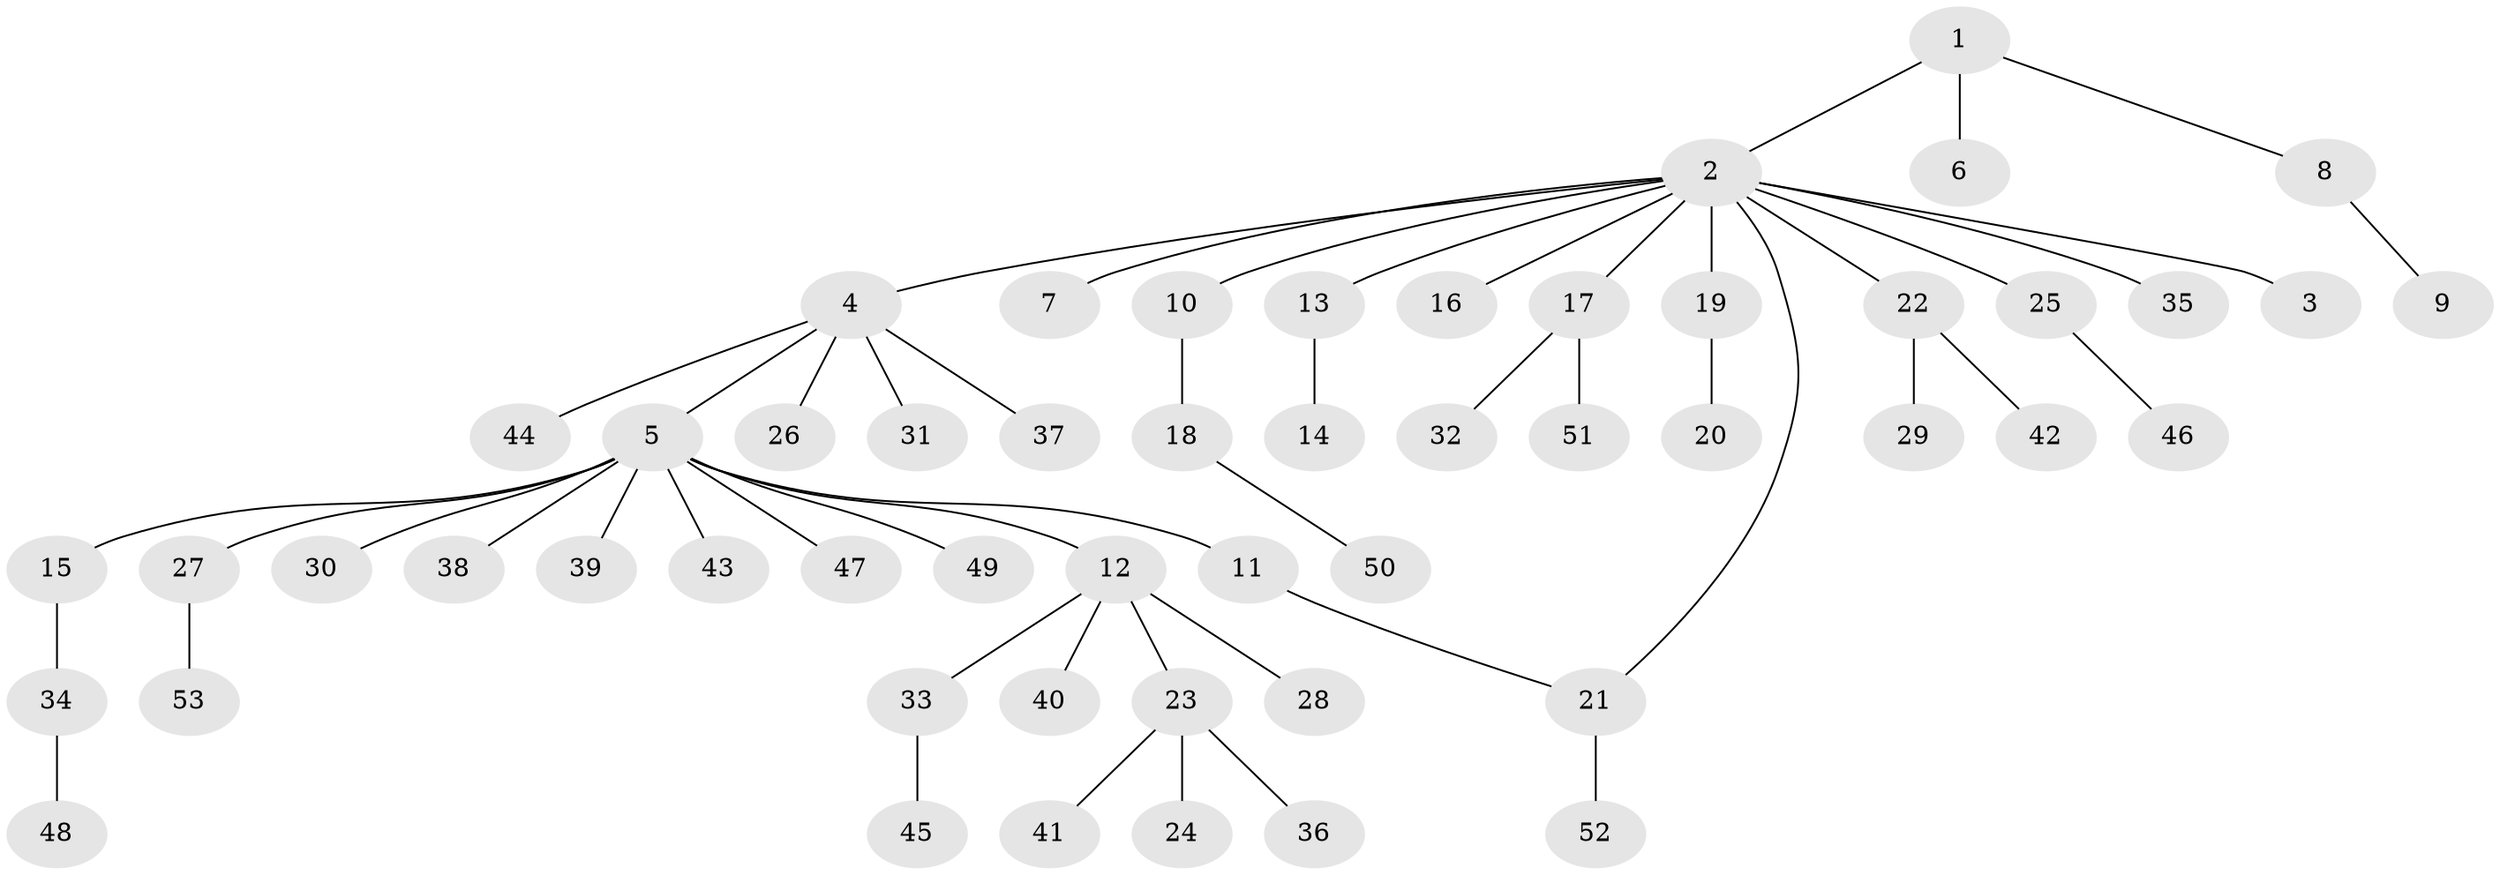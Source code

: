 // coarse degree distribution, {14: 0.02631578947368421, 1: 0.7631578947368421, 5: 0.05263157894736842, 11: 0.02631578947368421, 2: 0.07894736842105263, 3: 0.05263157894736842}
// Generated by graph-tools (version 1.1) at 2025/51/02/27/25 19:51:58]
// undirected, 53 vertices, 53 edges
graph export_dot {
graph [start="1"]
  node [color=gray90,style=filled];
  1;
  2;
  3;
  4;
  5;
  6;
  7;
  8;
  9;
  10;
  11;
  12;
  13;
  14;
  15;
  16;
  17;
  18;
  19;
  20;
  21;
  22;
  23;
  24;
  25;
  26;
  27;
  28;
  29;
  30;
  31;
  32;
  33;
  34;
  35;
  36;
  37;
  38;
  39;
  40;
  41;
  42;
  43;
  44;
  45;
  46;
  47;
  48;
  49;
  50;
  51;
  52;
  53;
  1 -- 2;
  1 -- 6;
  1 -- 8;
  2 -- 3;
  2 -- 4;
  2 -- 7;
  2 -- 10;
  2 -- 13;
  2 -- 16;
  2 -- 17;
  2 -- 19;
  2 -- 21;
  2 -- 22;
  2 -- 25;
  2 -- 35;
  4 -- 5;
  4 -- 26;
  4 -- 31;
  4 -- 37;
  4 -- 44;
  5 -- 11;
  5 -- 12;
  5 -- 15;
  5 -- 27;
  5 -- 30;
  5 -- 38;
  5 -- 39;
  5 -- 43;
  5 -- 47;
  5 -- 49;
  8 -- 9;
  10 -- 18;
  11 -- 21;
  12 -- 23;
  12 -- 28;
  12 -- 33;
  12 -- 40;
  13 -- 14;
  15 -- 34;
  17 -- 32;
  17 -- 51;
  18 -- 50;
  19 -- 20;
  21 -- 52;
  22 -- 29;
  22 -- 42;
  23 -- 24;
  23 -- 36;
  23 -- 41;
  25 -- 46;
  27 -- 53;
  33 -- 45;
  34 -- 48;
}
